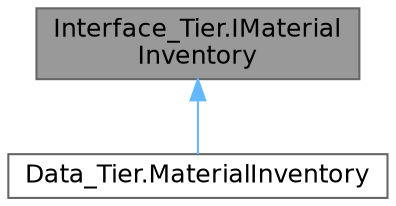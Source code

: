 digraph "Interface_Tier.IMaterialInventory"
{
 // LATEX_PDF_SIZE
  bgcolor="transparent";
  edge [fontname=Helvetica,fontsize=12,labelfontname=Helvetica,labelfontsize=10];
  node [fontname=Helvetica,fontsize=12,shape=box,height=0.2,width=0.4];
  Node1 [id="Node000001",label="Interface_Tier.IMaterial\lInventory",height=0.2,width=0.4,color="gray40", fillcolor="grey60", style="filled", fontcolor="black",tooltip="Methods to implement in the inventory class."];
  Node1 -> Node2 [id="edge1_Node000001_Node000002",dir="back",color="steelblue1",style="solid",tooltip=" "];
  Node2 [id="Node000002",label="Data_Tier.MaterialInventory",height=0.2,width=0.4,color="gray40", fillcolor="white", style="filled",URL="$class_data___tier_1_1_material_inventory.html",tooltip="Singleton class that manages the material inventory. Allows adding, removing, updating,..."];
}
